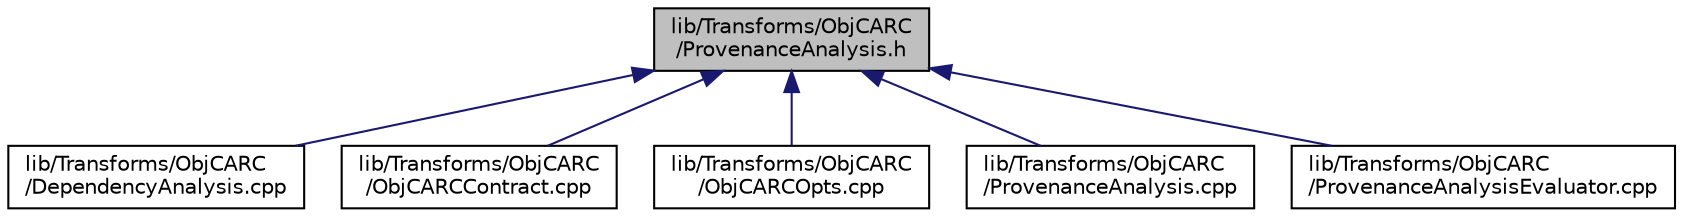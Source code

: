 digraph "lib/Transforms/ObjCARC/ProvenanceAnalysis.h"
{
 // LATEX_PDF_SIZE
  bgcolor="transparent";
  edge [fontname="Helvetica",fontsize="10",labelfontname="Helvetica",labelfontsize="10"];
  node [fontname="Helvetica",fontsize="10",shape="box"];
  Node1 [label="lib/Transforms/ObjCARC\l/ProvenanceAnalysis.h",height=0.2,width=0.4,color="black", fillcolor="grey75", style="filled", fontcolor="black",tooltip="This file declares a special form of Alias Analysis called Provenance Analysis''."];
  Node1 -> Node2 [dir="back",color="midnightblue",fontsize="10",style="solid",fontname="Helvetica"];
  Node2 [label="lib/Transforms/ObjCARC\l/DependencyAnalysis.cpp",height=0.2,width=0.4,color="black",URL="$DependencyAnalysis_8cpp.html",tooltip="This file defines special dependency analysis routines used in Objective C ARC Optimizations."];
  Node1 -> Node3 [dir="back",color="midnightblue",fontsize="10",style="solid",fontname="Helvetica"];
  Node3 [label="lib/Transforms/ObjCARC\l/ObjCARCContract.cpp",height=0.2,width=0.4,color="black",URL="$ObjCARCContract_8cpp.html",tooltip="This file defines late ObjC ARC optimizations."];
  Node1 -> Node4 [dir="back",color="midnightblue",fontsize="10",style="solid",fontname="Helvetica"];
  Node4 [label="lib/Transforms/ObjCARC\l/ObjCARCOpts.cpp",height=0.2,width=0.4,color="black",URL="$ObjCARCOpts_8cpp.html",tooltip="This file defines ObjC ARC optimizations."];
  Node1 -> Node5 [dir="back",color="midnightblue",fontsize="10",style="solid",fontname="Helvetica"];
  Node5 [label="lib/Transforms/ObjCARC\l/ProvenanceAnalysis.cpp",height=0.2,width=0.4,color="black",URL="$ProvenanceAnalysis_8cpp.html",tooltip="This file defines a special form of Alias Analysis called Provenance Analysis''."];
  Node1 -> Node6 [dir="back",color="midnightblue",fontsize="10",style="solid",fontname="Helvetica"];
  Node6 [label="lib/Transforms/ObjCARC\l/ProvenanceAnalysisEvaluator.cpp",height=0.2,width=0.4,color="black",URL="$ProvenanceAnalysisEvaluator_8cpp.html",tooltip=" "];
}
